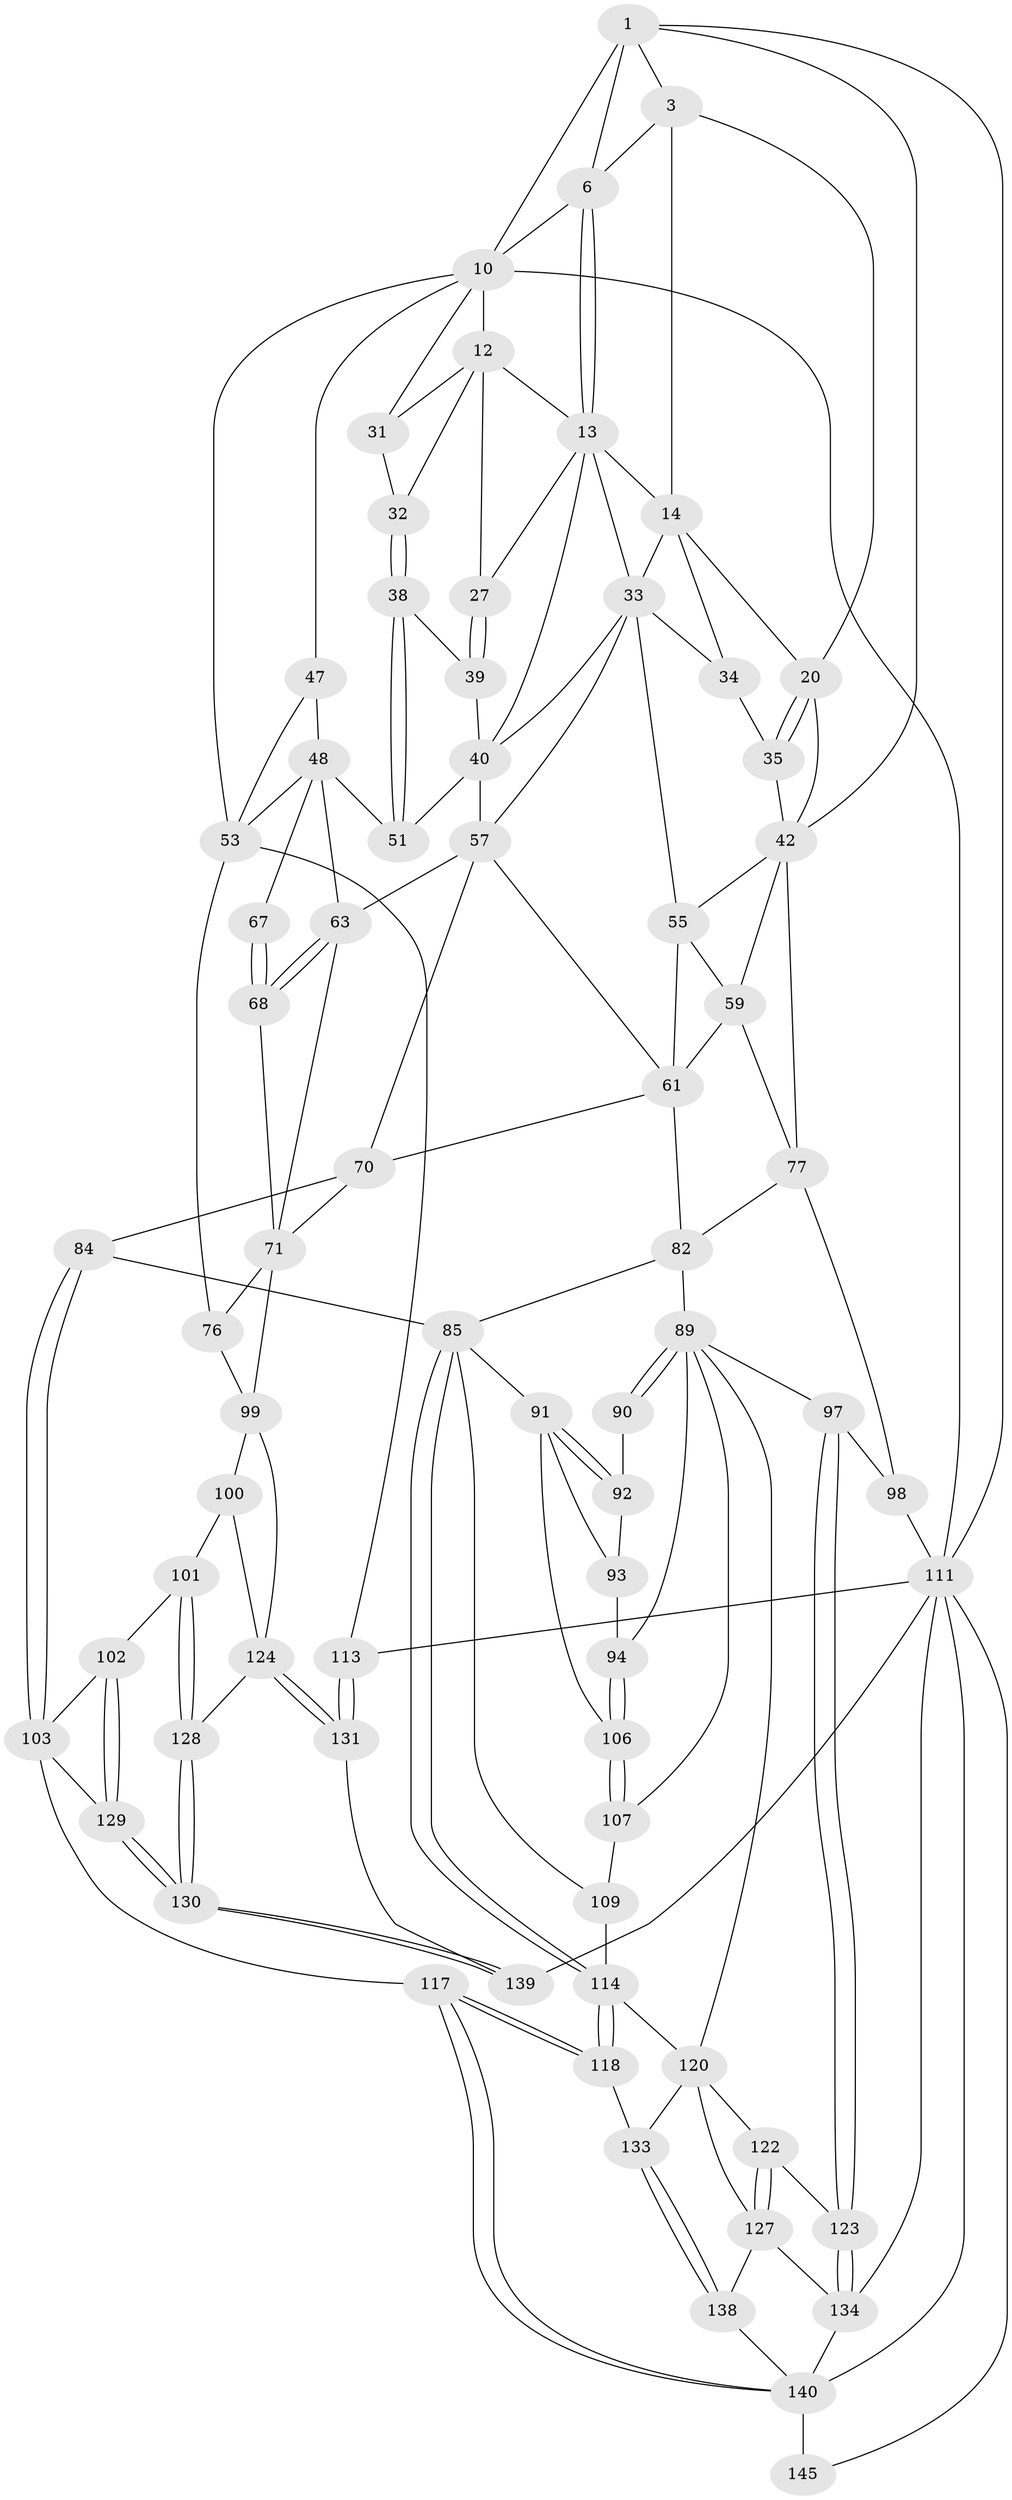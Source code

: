 // original degree distribution, {3: 0.020689655172413793, 6: 0.19310344827586207, 5: 0.5862068965517241, 4: 0.2}
// Generated by graph-tools (version 1.1) at 2025/21/03/04/25 18:21:12]
// undirected, 72 vertices, 164 edges
graph export_dot {
graph [start="1"]
  node [color=gray90,style=filled];
  1 [pos="+0.8082716471776441+0",super="+2+8"];
  3 [pos="+0.03319820715009674+0",super="+4"];
  6 [pos="+0.7406126810344209+0",super="+7"];
  10 [pos="+0.8941687315097382+0.11779529911475113",super="+11+22"];
  12 [pos="+0.7561811826498632+0.018286388035440103",super="+25"];
  13 [pos="+0.7463493221433747+0",super="+18"];
  14 [pos="+0.5383653536000569+0.10796373144068402",super="+15"];
  20 [pos="+0.24762479403326743+0.17007398712668587",super="+21"];
  27 [pos="+0.6550235239083669+0.1887048200310305"];
  31 [pos="+0.8209419502442424+0.2330132566014349"];
  32 [pos="+0.8118131568869447+0.23581002573322984"];
  33 [pos="+0.5162814834348927+0.21025915044412385",super="+36"];
  34 [pos="+0.3594548525016881+0.2601876832138309"];
  35 [pos="+0.28954425111400633+0.21212293675481045"];
  38 [pos="+0.777891560664167+0.2571170725993978"];
  39 [pos="+0.7572895708223742+0.2587897824932033"];
  40 [pos="+0.6194342171501522+0.31320365928861826",super="+46"];
  42 [pos="+0.08342634121861726+0.28544355013926026",super="+43+45"];
  47 [pos="+0.8950632066112053+0.2900586750087818"];
  48 [pos="+0.7938740945005539+0.42689810815165924",super="+66+49"];
  51 [pos="+0.7584433728646832+0.4031748591802825"];
  53 [pos="+1+0.5515334589645794",super="+75+54"];
  55 [pos="+0.39358668658995927+0.3508202195972236",super="+56"];
  57 [pos="+0.6325417422898104+0.4642942283657252",super="+65+58"];
  59 [pos="+0.134511339448543+0.500056057539779",super="+69"];
  61 [pos="+0.42462397531196416+0.5047922470662218",super="+81+62"];
  63 [pos="+0.7440724462079602+0.47100734150012",super="+64"];
  67 [pos="+0.8252628666065609+0.5775803017804716"];
  68 [pos="+0.8230229992404814+0.58203405184305"];
  70 [pos="+0.611749450116693+0.5772517175982583",super="+73"];
  71 [pos="+0.727880964164852+0.6265633795743052",super="+72+74"];
  76 [pos="+0.8261099534809229+0.7000610654470383"];
  77 [pos="+0.13198276291118508+0.5619269778334213",super="+78"];
  82 [pos="+0.40245334395399546+0.5550385977582587",super="+83+88"];
  84 [pos="+0.4864890571014704+0.7607846298287777"];
  85 [pos="+0.4695105951392244+0.7597340879350601",super="+86"];
  89 [pos="+0.1705911769784135+0.6011694714897095",super="+95"];
  90 [pos="+0.2875335050313395+0.6602259557296122"];
  91 [pos="+0.3278507270366306+0.713590479907506",super="+104"];
  92 [pos="+0.3022913056048101+0.6880748170767795"];
  93 [pos="+0.26096508873234486+0.708293346758927"];
  94 [pos="+0.22514728777688228+0.7016431476358387"];
  97 [pos="+0.04475896512868086+0.8186383176585044"];
  98 [pos="+0.022081393303040656+0.82035745699196",super="+110"];
  99 [pos="+0.6298747893466002+0.7762668773244131",super="+105"];
  100 [pos="+0.6045844376759808+0.8006210798552241"];
  101 [pos="+0.5935720208469443+0.8057925497743788"];
  102 [pos="+0.5738295000657209+0.8076788509504044"];
  103 [pos="+0.5128213776531381+0.7889381009024842",super="+116"];
  106 [pos="+0.24834149032096295+0.7861399209383139"];
  107 [pos="+0.248208557224577+0.7880459185421633"];
  109 [pos="+0.347136935986465+0.8057096674445873"];
  111 [pos="+0+1",super="+135+112"];
  113 [pos="+1+1"];
  114 [pos="+0.4053584005301032+0.8821996925990169",super="+115"];
  117 [pos="+0.46021559911570203+0.921818676435245"];
  118 [pos="+0.4121417174284449+0.893804892506779"];
  120 [pos="+0.26689885225519855+0.862020498342086",super="+121+126"];
  122 [pos="+0.1953731264102102+0.8734522030038341"];
  123 [pos="+0.16135000779423833+0.8951160893694534"];
  124 [pos="+0.8078407010566271+0.8136637408697202",super="+125"];
  127 [pos="+0.2596475914200289+0.9292120629297108",super="+136"];
  128 [pos="+0.6667210252589993+1"];
  129 [pos="+0.5524428140412375+0.9405611773113061"];
  130 [pos="+0.6577948788478178+1"];
  131 [pos="+0.8657548748763604+0.8796793387321526"];
  133 [pos="+0.349302638523861+0.9326722828229584"];
  134 [pos="+0.16078088275640914+0.900901248454959",super="+137"];
  138 [pos="+0.34861897801366903+0.9365034167020269"];
  139 [pos="+0.6749040835575574+1"];
  140 [pos="+0.41660970076071435+1",super="+144+141"];
  145 [pos="+0.1428339969775728+1"];
  1 -- 3;
  1 -- 111;
  1 -- 42;
  1 -- 10 [weight=2];
  1 -- 6;
  3 -- 20;
  3 -- 6;
  3 -- 14 [weight=2];
  6 -- 13;
  6 -- 13;
  6 -- 10;
  10 -- 12 [weight=2];
  10 -- 53;
  10 -- 111;
  10 -- 31;
  10 -- 47;
  12 -- 13;
  12 -- 32;
  12 -- 27;
  12 -- 31;
  13 -- 33;
  13 -- 40;
  13 -- 27;
  13 -- 14;
  14 -- 33;
  14 -- 34;
  14 -- 20;
  20 -- 35;
  20 -- 35;
  20 -- 42;
  27 -- 39;
  27 -- 39;
  31 -- 32;
  32 -- 38;
  32 -- 38;
  33 -- 34;
  33 -- 55;
  33 -- 40;
  33 -- 57;
  34 -- 35;
  35 -- 42;
  38 -- 39;
  38 -- 51;
  38 -- 51;
  39 -- 40;
  40 -- 57;
  40 -- 51;
  42 -- 59;
  42 -- 77;
  42 -- 55;
  47 -- 48;
  47 -- 53;
  48 -- 67 [weight=2];
  48 -- 53;
  48 -- 51;
  48 -- 63;
  53 -- 113;
  53 -- 76;
  55 -- 59;
  55 -- 61;
  57 -- 70 [weight=2];
  57 -- 61;
  57 -- 63;
  59 -- 77;
  59 -- 61;
  61 -- 82;
  61 -- 70;
  63 -- 68;
  63 -- 68;
  63 -- 71;
  67 -- 68;
  67 -- 68;
  68 -- 71;
  70 -- 84;
  70 -- 71;
  71 -- 99;
  71 -- 76;
  76 -- 99;
  77 -- 82;
  77 -- 98 [weight=2];
  82 -- 89;
  82 -- 85;
  84 -- 85;
  84 -- 103;
  84 -- 103;
  85 -- 114;
  85 -- 114;
  85 -- 109;
  85 -- 91;
  89 -- 90;
  89 -- 90;
  89 -- 97;
  89 -- 120;
  89 -- 107;
  89 -- 94;
  90 -- 92;
  91 -- 92;
  91 -- 92;
  91 -- 106;
  91 -- 93;
  92 -- 93;
  93 -- 94;
  94 -- 106;
  94 -- 106;
  97 -- 98;
  97 -- 123;
  97 -- 123;
  98 -- 111;
  99 -- 100;
  99 -- 124;
  100 -- 101;
  100 -- 124;
  101 -- 102;
  101 -- 128;
  101 -- 128;
  102 -- 103;
  102 -- 129;
  102 -- 129;
  103 -- 129;
  103 -- 117;
  106 -- 107;
  106 -- 107;
  107 -- 109;
  109 -- 114;
  111 -- 145;
  111 -- 134;
  111 -- 113;
  111 -- 139;
  111 -- 140;
  113 -- 131;
  113 -- 131;
  114 -- 118;
  114 -- 118;
  114 -- 120 [weight=2];
  117 -- 118;
  117 -- 118;
  117 -- 140;
  117 -- 140;
  118 -- 133;
  120 -- 122;
  120 -- 127;
  120 -- 133;
  122 -- 123;
  122 -- 127;
  122 -- 127;
  123 -- 134;
  123 -- 134;
  124 -- 131;
  124 -- 131;
  124 -- 128;
  127 -- 138;
  127 -- 134;
  128 -- 130;
  128 -- 130;
  129 -- 130;
  129 -- 130;
  130 -- 139;
  130 -- 139;
  131 -- 139;
  133 -- 138;
  133 -- 138;
  134 -- 140;
  138 -- 140;
  140 -- 145 [weight=2];
}
